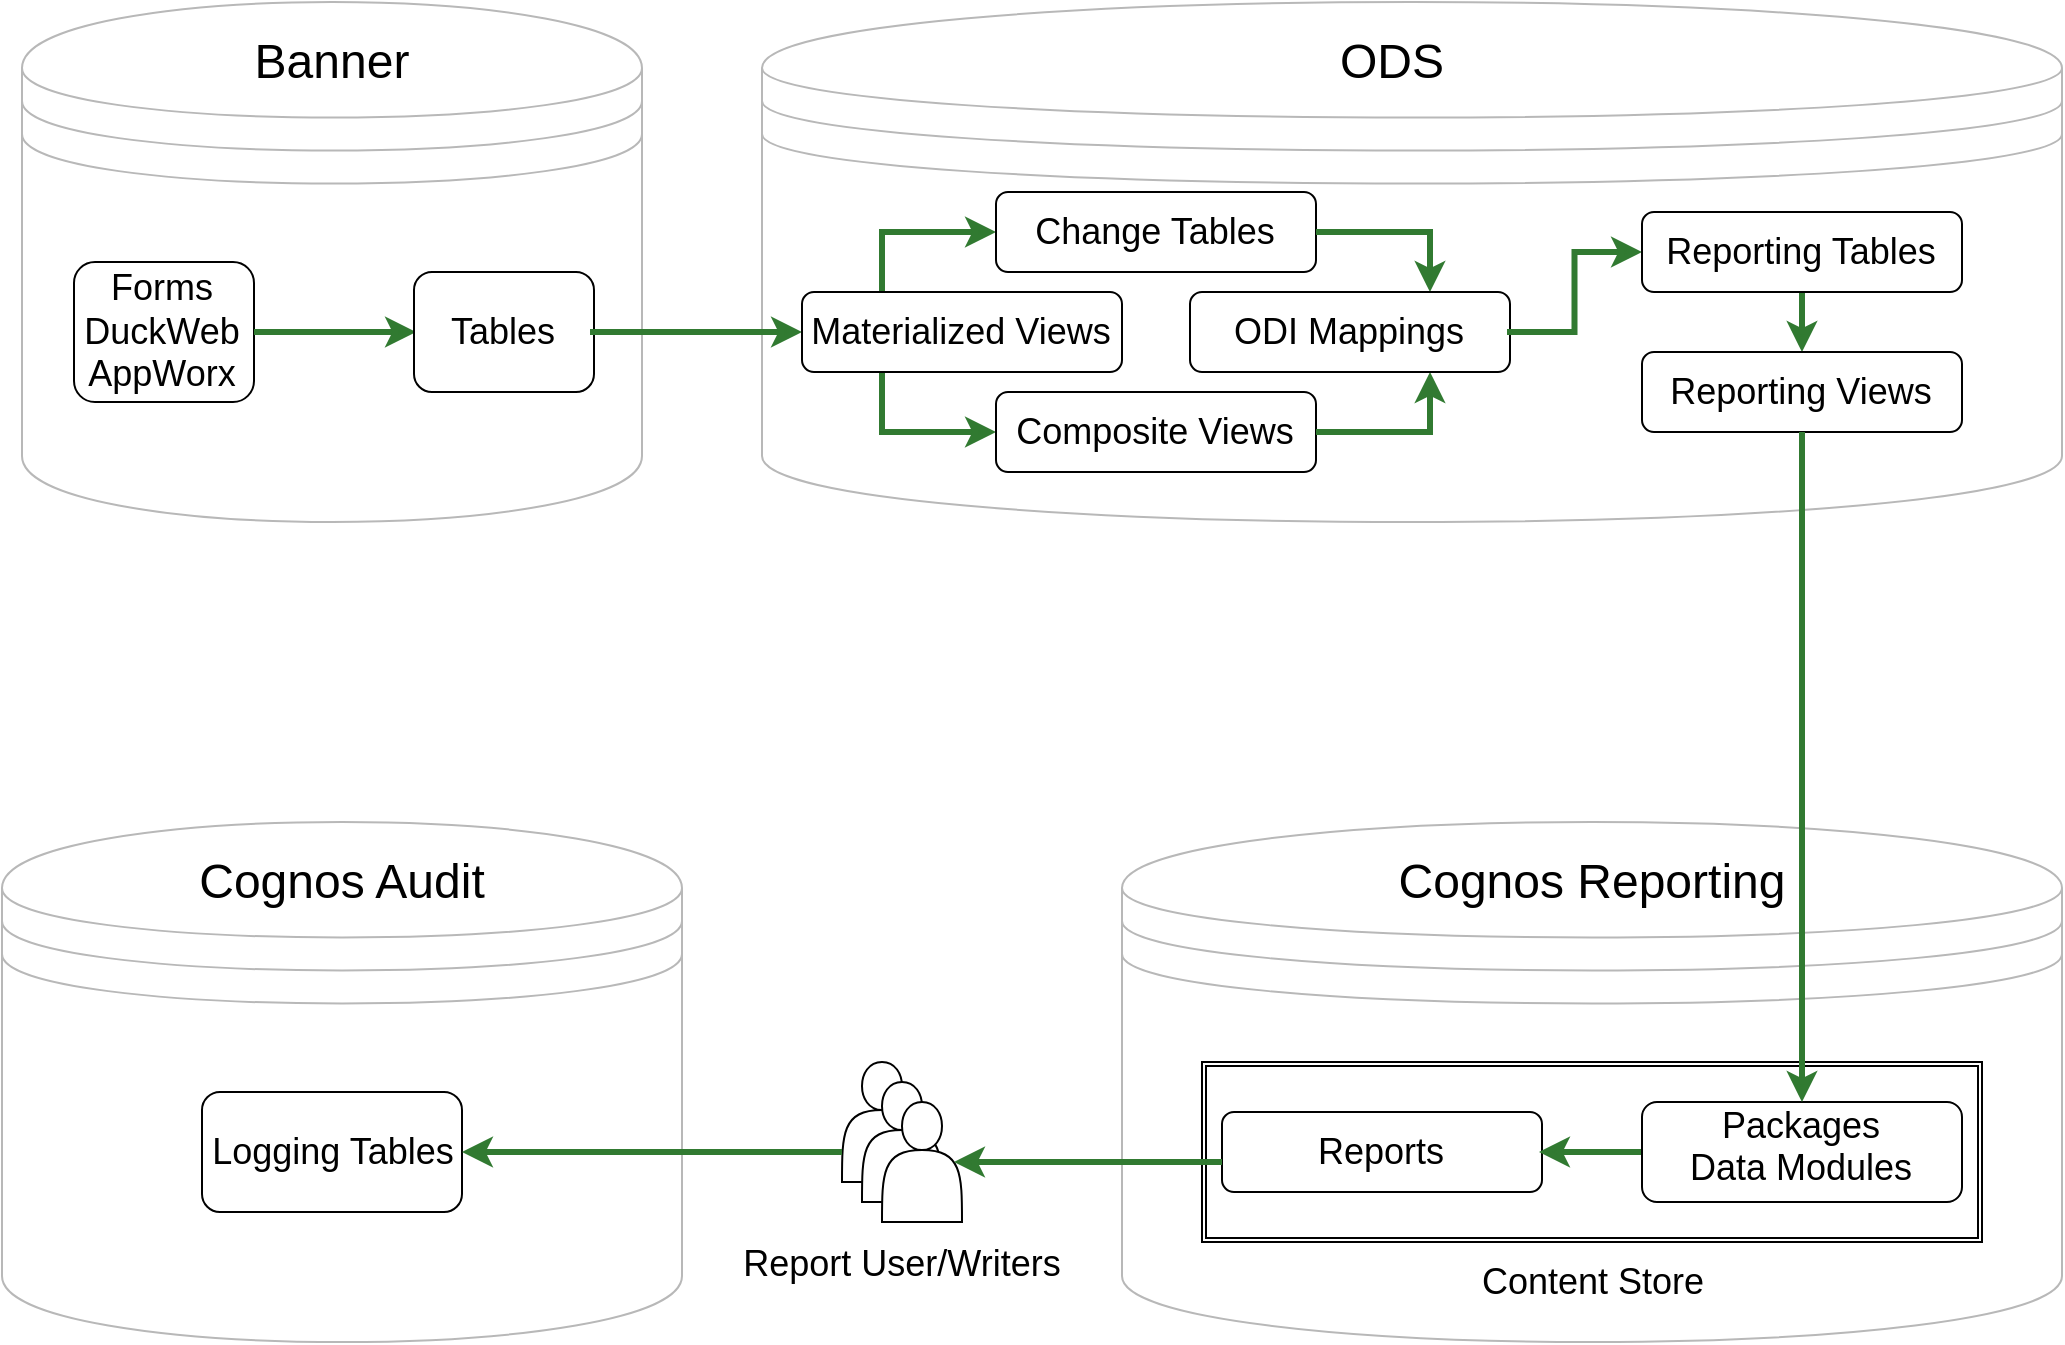 <mxfile version="22.0.3" type="device">
  <diagram name="Page-1" id="2u9mGoCxIuGaMJ9L5WoD">
    <mxGraphModel dx="1534" dy="1033" grid="1" gridSize="10" guides="1" tooltips="1" connect="1" arrows="1" fold="1" page="1" pageScale="1" pageWidth="1100" pageHeight="850" math="0" shadow="0">
      <root>
        <mxCell id="0" />
        <mxCell id="1" parent="0" />
        <mxCell id="Wtgh5hSIWGTzWBOoGEt8-1" value="" style="shape=datastore;whiteSpace=wrap;html=1;strokeColor=#B8B8B8;" vertex="1" parent="1">
          <mxGeometry x="40" y="80" width="310" height="260" as="geometry" />
        </mxCell>
        <mxCell id="Wtgh5hSIWGTzWBOoGEt8-2" value="&lt;font style=&quot;font-size: 24px;&quot;&gt;Banner&lt;/font&gt;" style="text;strokeColor=none;align=center;fillColor=none;html=1;verticalAlign=middle;whiteSpace=wrap;rounded=0;" vertex="1" parent="1">
          <mxGeometry x="90" y="90" width="210" height="40" as="geometry" />
        </mxCell>
        <mxCell id="Wtgh5hSIWGTzWBOoGEt8-13" value="" style="shape=datastore;whiteSpace=wrap;html=1;strokeColor=#B8B8B8;" vertex="1" parent="1">
          <mxGeometry x="410" y="80" width="650" height="260" as="geometry" />
        </mxCell>
        <mxCell id="Wtgh5hSIWGTzWBOoGEt8-14" value="&lt;font style=&quot;font-size: 24px;&quot;&gt;ODS&lt;/font&gt;" style="text;strokeColor=none;align=center;fillColor=none;html=1;verticalAlign=middle;whiteSpace=wrap;rounded=0;" vertex="1" parent="1">
          <mxGeometry x="620" y="90" width="210" height="40" as="geometry" />
        </mxCell>
        <mxCell id="Wtgh5hSIWGTzWBOoGEt8-17" value="" style="rounded=1;whiteSpace=wrap;html=1;" vertex="1" parent="1">
          <mxGeometry x="66" y="210" width="90" height="70" as="geometry" />
        </mxCell>
        <mxCell id="Wtgh5hSIWGTzWBOoGEt8-25" style="edgeStyle=orthogonalEdgeStyle;rounded=0;orthogonalLoop=1;jettySize=auto;html=1;entryX=0;entryY=0.5;entryDx=0;entryDy=0;exitX=1;exitY=0.5;exitDx=0;exitDy=0;strokeColor=#317A31;strokeWidth=3;" edge="1" parent="1" source="Wtgh5hSIWGTzWBOoGEt8-17" target="Wtgh5hSIWGTzWBOoGEt8-20">
          <mxGeometry relative="1" as="geometry" />
        </mxCell>
        <mxCell id="Wtgh5hSIWGTzWBOoGEt8-18" value="&lt;font style=&quot;font-size: 18px;&quot;&gt;Forms&lt;br&gt;DuckWeb&lt;br&gt;AppWorx&lt;br&gt;&lt;/font&gt;" style="text;strokeColor=none;align=center;fillColor=none;html=1;verticalAlign=middle;whiteSpace=wrap;rounded=0;" vertex="1" parent="1">
          <mxGeometry x="71" y="225" width="78" height="40" as="geometry" />
        </mxCell>
        <mxCell id="Wtgh5hSIWGTzWBOoGEt8-19" value="" style="rounded=1;whiteSpace=wrap;html=1;" vertex="1" parent="1">
          <mxGeometry x="236" y="215" width="90" height="60" as="geometry" />
        </mxCell>
        <mxCell id="Wtgh5hSIWGTzWBOoGEt8-24" style="edgeStyle=orthogonalEdgeStyle;rounded=0;orthogonalLoop=1;jettySize=auto;html=1;entryX=0;entryY=0.5;entryDx=0;entryDy=0;exitX=1;exitY=0.5;exitDx=0;exitDy=0;strokeColor=#317A31;strokeWidth=3;" edge="1" parent="1" source="Wtgh5hSIWGTzWBOoGEt8-20" target="Wtgh5hSIWGTzWBOoGEt8-16">
          <mxGeometry relative="1" as="geometry" />
        </mxCell>
        <mxCell id="Wtgh5hSIWGTzWBOoGEt8-20" value="&lt;font style=&quot;font-size: 18px;&quot;&gt;Tables&lt;/font&gt;" style="text;strokeColor=none;align=center;fillColor=none;html=1;verticalAlign=middle;whiteSpace=wrap;rounded=0;" vertex="1" parent="1">
          <mxGeometry x="237" y="225" width="87" height="40" as="geometry" />
        </mxCell>
        <mxCell id="Wtgh5hSIWGTzWBOoGEt8-31" style="edgeStyle=orthogonalEdgeStyle;rounded=0;orthogonalLoop=1;jettySize=auto;html=1;entryX=0;entryY=0.5;entryDx=0;entryDy=0;exitX=0.25;exitY=1;exitDx=0;exitDy=0;strokeColor=#317A31;strokeWidth=3;" edge="1" parent="1" source="Wtgh5hSIWGTzWBOoGEt8-21" target="Wtgh5hSIWGTzWBOoGEt8-27">
          <mxGeometry relative="1" as="geometry" />
        </mxCell>
        <mxCell id="Wtgh5hSIWGTzWBOoGEt8-32" style="edgeStyle=orthogonalEdgeStyle;rounded=0;orthogonalLoop=1;jettySize=auto;html=1;exitX=0.25;exitY=0;exitDx=0;exitDy=0;entryX=0;entryY=0.5;entryDx=0;entryDy=0;strokeColor=#317A31;strokeWidth=3;" edge="1" parent="1" source="Wtgh5hSIWGTzWBOoGEt8-21" target="Wtgh5hSIWGTzWBOoGEt8-29">
          <mxGeometry relative="1" as="geometry" />
        </mxCell>
        <mxCell id="Wtgh5hSIWGTzWBOoGEt8-21" value="" style="rounded=1;whiteSpace=wrap;html=1;" vertex="1" parent="1">
          <mxGeometry x="430" y="225" width="160" height="40" as="geometry" />
        </mxCell>
        <mxCell id="Wtgh5hSIWGTzWBOoGEt8-16" value="&lt;font style=&quot;&quot;&gt;&lt;font style=&quot;font-size: 18px;&quot;&gt;Materialized Views&lt;/font&gt;&lt;br&gt;&lt;/font&gt;" style="text;strokeColor=none;align=center;fillColor=none;html=1;verticalAlign=middle;whiteSpace=wrap;rounded=0;" vertex="1" parent="1">
          <mxGeometry x="430" y="235" width="158.5" height="20" as="geometry" />
        </mxCell>
        <mxCell id="Wtgh5hSIWGTzWBOoGEt8-26" value="" style="rounded=1;whiteSpace=wrap;html=1;" vertex="1" parent="1">
          <mxGeometry x="527" y="275" width="160" height="40" as="geometry" />
        </mxCell>
        <mxCell id="Wtgh5hSIWGTzWBOoGEt8-36" style="edgeStyle=orthogonalEdgeStyle;rounded=0;orthogonalLoop=1;jettySize=auto;html=1;exitX=1;exitY=0.5;exitDx=0;exitDy=0;entryX=0.75;entryY=1;entryDx=0;entryDy=0;strokeColor=#317A31;strokeWidth=3;" edge="1" parent="1" source="Wtgh5hSIWGTzWBOoGEt8-26" target="Wtgh5hSIWGTzWBOoGEt8-33">
          <mxGeometry relative="1" as="geometry" />
        </mxCell>
        <mxCell id="Wtgh5hSIWGTzWBOoGEt8-27" value="&lt;font style=&quot;&quot;&gt;&lt;font style=&quot;font-size: 18px;&quot;&gt;Composite Views&lt;/font&gt;&lt;br&gt;&lt;/font&gt;" style="text;strokeColor=none;align=center;fillColor=none;html=1;verticalAlign=middle;whiteSpace=wrap;rounded=0;" vertex="1" parent="1">
          <mxGeometry x="527" y="285" width="158.5" height="20" as="geometry" />
        </mxCell>
        <mxCell id="Wtgh5hSIWGTzWBOoGEt8-28" value="" style="rounded=1;whiteSpace=wrap;html=1;" vertex="1" parent="1">
          <mxGeometry x="527" y="175" width="160" height="40" as="geometry" />
        </mxCell>
        <mxCell id="Wtgh5hSIWGTzWBOoGEt8-35" style="edgeStyle=orthogonalEdgeStyle;rounded=0;orthogonalLoop=1;jettySize=auto;html=1;exitX=1;exitY=0.5;exitDx=0;exitDy=0;entryX=0.75;entryY=0;entryDx=0;entryDy=0;strokeColor=#317A31;strokeWidth=3;" edge="1" parent="1" source="Wtgh5hSIWGTzWBOoGEt8-28" target="Wtgh5hSIWGTzWBOoGEt8-33">
          <mxGeometry relative="1" as="geometry" />
        </mxCell>
        <mxCell id="Wtgh5hSIWGTzWBOoGEt8-29" value="&lt;font style=&quot;&quot;&gt;&lt;font style=&quot;font-size: 18px;&quot;&gt;Change Tables&lt;/font&gt;&lt;br&gt;&lt;/font&gt;" style="text;strokeColor=none;align=center;fillColor=none;html=1;verticalAlign=middle;whiteSpace=wrap;rounded=0;" vertex="1" parent="1">
          <mxGeometry x="527" y="185" width="158.5" height="20" as="geometry" />
        </mxCell>
        <mxCell id="Wtgh5hSIWGTzWBOoGEt8-33" value="" style="rounded=1;whiteSpace=wrap;html=1;" vertex="1" parent="1">
          <mxGeometry x="624" y="225" width="160" height="40" as="geometry" />
        </mxCell>
        <mxCell id="Wtgh5hSIWGTzWBOoGEt8-39" style="edgeStyle=orthogonalEdgeStyle;rounded=0;orthogonalLoop=1;jettySize=auto;html=1;exitX=1;exitY=0.5;exitDx=0;exitDy=0;entryX=0;entryY=0.5;entryDx=0;entryDy=0;strokeColor=#317A31;strokeWidth=3;" edge="1" parent="1" source="Wtgh5hSIWGTzWBOoGEt8-34" target="Wtgh5hSIWGTzWBOoGEt8-37">
          <mxGeometry relative="1" as="geometry" />
        </mxCell>
        <mxCell id="Wtgh5hSIWGTzWBOoGEt8-34" value="&lt;font style=&quot;&quot;&gt;&lt;font style=&quot;font-size: 18px;&quot;&gt;ODI Mappings&lt;/font&gt;&lt;br&gt;&lt;/font&gt;" style="text;strokeColor=none;align=center;fillColor=none;html=1;verticalAlign=middle;whiteSpace=wrap;rounded=0;" vertex="1" parent="1">
          <mxGeometry x="624" y="235" width="158.5" height="20" as="geometry" />
        </mxCell>
        <mxCell id="Wtgh5hSIWGTzWBOoGEt8-42" style="edgeStyle=orthogonalEdgeStyle;rounded=0;orthogonalLoop=1;jettySize=auto;html=1;exitX=0.5;exitY=1;exitDx=0;exitDy=0;entryX=0.5;entryY=0;entryDx=0;entryDy=0;strokeColor=#317A31;strokeWidth=3;" edge="1" parent="1" source="Wtgh5hSIWGTzWBOoGEt8-37" target="Wtgh5hSIWGTzWBOoGEt8-40">
          <mxGeometry relative="1" as="geometry" />
        </mxCell>
        <mxCell id="Wtgh5hSIWGTzWBOoGEt8-37" value="" style="rounded=1;whiteSpace=wrap;html=1;" vertex="1" parent="1">
          <mxGeometry x="850" y="185" width="160" height="40" as="geometry" />
        </mxCell>
        <mxCell id="Wtgh5hSIWGTzWBOoGEt8-38" value="&lt;font style=&quot;&quot;&gt;&lt;font style=&quot;font-size: 18px;&quot;&gt;Reporting Tables&lt;/font&gt;&lt;br&gt;&lt;/font&gt;" style="text;strokeColor=none;align=center;fillColor=none;html=1;verticalAlign=middle;whiteSpace=wrap;rounded=0;" vertex="1" parent="1">
          <mxGeometry x="850" y="195" width="158.5" height="20" as="geometry" />
        </mxCell>
        <mxCell id="Wtgh5hSIWGTzWBOoGEt8-40" value="" style="rounded=1;whiteSpace=wrap;html=1;" vertex="1" parent="1">
          <mxGeometry x="850" y="255" width="160" height="40" as="geometry" />
        </mxCell>
        <mxCell id="Wtgh5hSIWGTzWBOoGEt8-41" value="&lt;font style=&quot;&quot;&gt;&lt;font style=&quot;font-size: 18px;&quot;&gt;Reporting Views&lt;/font&gt;&lt;br&gt;&lt;/font&gt;" style="text;strokeColor=none;align=center;fillColor=none;html=1;verticalAlign=middle;whiteSpace=wrap;rounded=0;" vertex="1" parent="1">
          <mxGeometry x="850" y="265" width="158.5" height="20" as="geometry" />
        </mxCell>
        <mxCell id="Wtgh5hSIWGTzWBOoGEt8-43" value="" style="shape=datastore;whiteSpace=wrap;html=1;strokeColor=#B8B8B8;" vertex="1" parent="1">
          <mxGeometry x="590" y="490" width="470" height="260" as="geometry" />
        </mxCell>
        <mxCell id="Wtgh5hSIWGTzWBOoGEt8-44" value="&lt;font style=&quot;font-size: 24px;&quot;&gt;Cognos Reporting&lt;/font&gt;" style="text;strokeColor=none;align=center;fillColor=none;html=1;verticalAlign=middle;whiteSpace=wrap;rounded=0;" vertex="1" parent="1">
          <mxGeometry x="660" y="500" width="330" height="40" as="geometry" />
        </mxCell>
        <mxCell id="Wtgh5hSIWGTzWBOoGEt8-53" value="" style="shape=ext;double=1;rounded=0;whiteSpace=wrap;html=1;" vertex="1" parent="1">
          <mxGeometry x="630" y="610" width="390" height="90" as="geometry" />
        </mxCell>
        <mxCell id="Wtgh5hSIWGTzWBOoGEt8-50" value="" style="rounded=1;whiteSpace=wrap;html=1;" vertex="1" parent="1">
          <mxGeometry x="640" y="635" width="160" height="40" as="geometry" />
        </mxCell>
        <mxCell id="Wtgh5hSIWGTzWBOoGEt8-51" value="&lt;font style=&quot;&quot;&gt;&lt;font style=&quot;font-size: 18px;&quot;&gt;Reports&lt;/font&gt;&lt;br&gt;&lt;/font&gt;" style="text;strokeColor=none;align=center;fillColor=none;html=1;verticalAlign=middle;whiteSpace=wrap;rounded=0;" vertex="1" parent="1">
          <mxGeometry x="640" y="645" width="158.5" height="20" as="geometry" />
        </mxCell>
        <mxCell id="Wtgh5hSIWGTzWBOoGEt8-52" style="edgeStyle=orthogonalEdgeStyle;rounded=0;orthogonalLoop=1;jettySize=auto;html=1;exitX=0;exitY=0.25;exitDx=0;exitDy=0;strokeColor=#317A31;strokeWidth=3;" edge="1" parent="1" source="Wtgh5hSIWGTzWBOoGEt8-48" target="Wtgh5hSIWGTzWBOoGEt8-51">
          <mxGeometry relative="1" as="geometry" />
        </mxCell>
        <mxCell id="Wtgh5hSIWGTzWBOoGEt8-47" value="" style="rounded=1;whiteSpace=wrap;html=1;" vertex="1" parent="1">
          <mxGeometry x="850" y="630" width="160" height="50" as="geometry" />
        </mxCell>
        <mxCell id="Wtgh5hSIWGTzWBOoGEt8-48" value="&lt;font style=&quot;&quot;&gt;&lt;font style=&quot;font-size: 18px;&quot;&gt;Packages&lt;br&gt;Data Modules&lt;br&gt;&lt;/font&gt;&lt;br&gt;&lt;/font&gt;" style="text;strokeColor=none;align=center;fillColor=none;html=1;verticalAlign=middle;whiteSpace=wrap;rounded=0;" vertex="1" parent="1">
          <mxGeometry x="850" y="650" width="158.5" height="20" as="geometry" />
        </mxCell>
        <mxCell id="Wtgh5hSIWGTzWBOoGEt8-49" style="edgeStyle=orthogonalEdgeStyle;rounded=0;orthogonalLoop=1;jettySize=auto;html=1;exitX=0.5;exitY=1;exitDx=0;exitDy=0;entryX=0.5;entryY=0;entryDx=0;entryDy=0;strokeColor=#317A31;strokeWidth=3;" edge="1" parent="1" source="Wtgh5hSIWGTzWBOoGEt8-40" target="Wtgh5hSIWGTzWBOoGEt8-47">
          <mxGeometry relative="1" as="geometry" />
        </mxCell>
        <mxCell id="Wtgh5hSIWGTzWBOoGEt8-54" value="&lt;font style=&quot;&quot;&gt;&lt;font style=&quot;font-size: 18px;&quot;&gt;Content Store&lt;/font&gt;&lt;br&gt;&lt;/font&gt;" style="text;strokeColor=none;align=center;fillColor=none;html=1;verticalAlign=middle;whiteSpace=wrap;rounded=0;" vertex="1" parent="1">
          <mxGeometry x="745.75" y="710" width="158.5" height="20" as="geometry" />
        </mxCell>
        <mxCell id="Wtgh5hSIWGTzWBOoGEt8-55" value="" style="shape=actor;whiteSpace=wrap;html=1;" vertex="1" parent="1">
          <mxGeometry x="450" y="610" width="40" height="60" as="geometry" />
        </mxCell>
        <mxCell id="Wtgh5hSIWGTzWBOoGEt8-56" value="" style="shape=actor;whiteSpace=wrap;html=1;" vertex="1" parent="1">
          <mxGeometry x="460" y="620" width="40" height="60" as="geometry" />
        </mxCell>
        <mxCell id="Wtgh5hSIWGTzWBOoGEt8-57" value="" style="shape=actor;whiteSpace=wrap;html=1;" vertex="1" parent="1">
          <mxGeometry x="470" y="630" width="40" height="60" as="geometry" />
        </mxCell>
        <mxCell id="Wtgh5hSIWGTzWBOoGEt8-58" value="&lt;font style=&quot;&quot;&gt;&lt;font style=&quot;font-size: 18px;&quot;&gt;Report User/Writers&lt;/font&gt;&lt;br&gt;&lt;/font&gt;" style="text;strokeColor=none;align=center;fillColor=none;html=1;verticalAlign=middle;whiteSpace=wrap;rounded=0;" vertex="1" parent="1">
          <mxGeometry x="391.88" y="701" width="176.25" height="20" as="geometry" />
        </mxCell>
        <mxCell id="Wtgh5hSIWGTzWBOoGEt8-59" style="edgeStyle=orthogonalEdgeStyle;rounded=0;orthogonalLoop=1;jettySize=auto;html=1;exitX=0;exitY=0.75;exitDx=0;exitDy=0;entryX=0.9;entryY=0.5;entryDx=0;entryDy=0;entryPerimeter=0;strokeColor=#317A31;strokeWidth=3;" edge="1" parent="1" source="Wtgh5hSIWGTzWBOoGEt8-51" target="Wtgh5hSIWGTzWBOoGEt8-57">
          <mxGeometry relative="1" as="geometry" />
        </mxCell>
        <mxCell id="Wtgh5hSIWGTzWBOoGEt8-60" value="" style="shape=datastore;whiteSpace=wrap;html=1;strokeColor=#B8B8B8;" vertex="1" parent="1">
          <mxGeometry x="30" y="490" width="340" height="260" as="geometry" />
        </mxCell>
        <mxCell id="Wtgh5hSIWGTzWBOoGEt8-61" value="&lt;font style=&quot;font-size: 24px;&quot;&gt;Cognos Audit&lt;/font&gt;" style="text;strokeColor=none;align=center;fillColor=none;html=1;verticalAlign=middle;whiteSpace=wrap;rounded=0;" vertex="1" parent="1">
          <mxGeometry x="35" y="500" width="330" height="40" as="geometry" />
        </mxCell>
        <mxCell id="Wtgh5hSIWGTzWBOoGEt8-62" value="" style="rounded=1;whiteSpace=wrap;html=1;" vertex="1" parent="1">
          <mxGeometry x="130" y="625" width="130" height="60" as="geometry" />
        </mxCell>
        <mxCell id="Wtgh5hSIWGTzWBOoGEt8-63" value="&lt;font style=&quot;font-size: 18px;&quot;&gt;Logging Tables&lt;/font&gt;" style="text;strokeColor=none;align=center;fillColor=none;html=1;verticalAlign=middle;whiteSpace=wrap;rounded=0;" vertex="1" parent="1">
          <mxGeometry x="131" y="635" width="129" height="40" as="geometry" />
        </mxCell>
        <mxCell id="Wtgh5hSIWGTzWBOoGEt8-64" style="edgeStyle=orthogonalEdgeStyle;rounded=0;orthogonalLoop=1;jettySize=auto;html=1;exitX=0;exitY=0.75;exitDx=0;exitDy=0;entryX=1;entryY=0.5;entryDx=0;entryDy=0;strokeColor=#317A31;strokeWidth=3;" edge="1" parent="1" source="Wtgh5hSIWGTzWBOoGEt8-55" target="Wtgh5hSIWGTzWBOoGEt8-62">
          <mxGeometry relative="1" as="geometry" />
        </mxCell>
      </root>
    </mxGraphModel>
  </diagram>
</mxfile>
